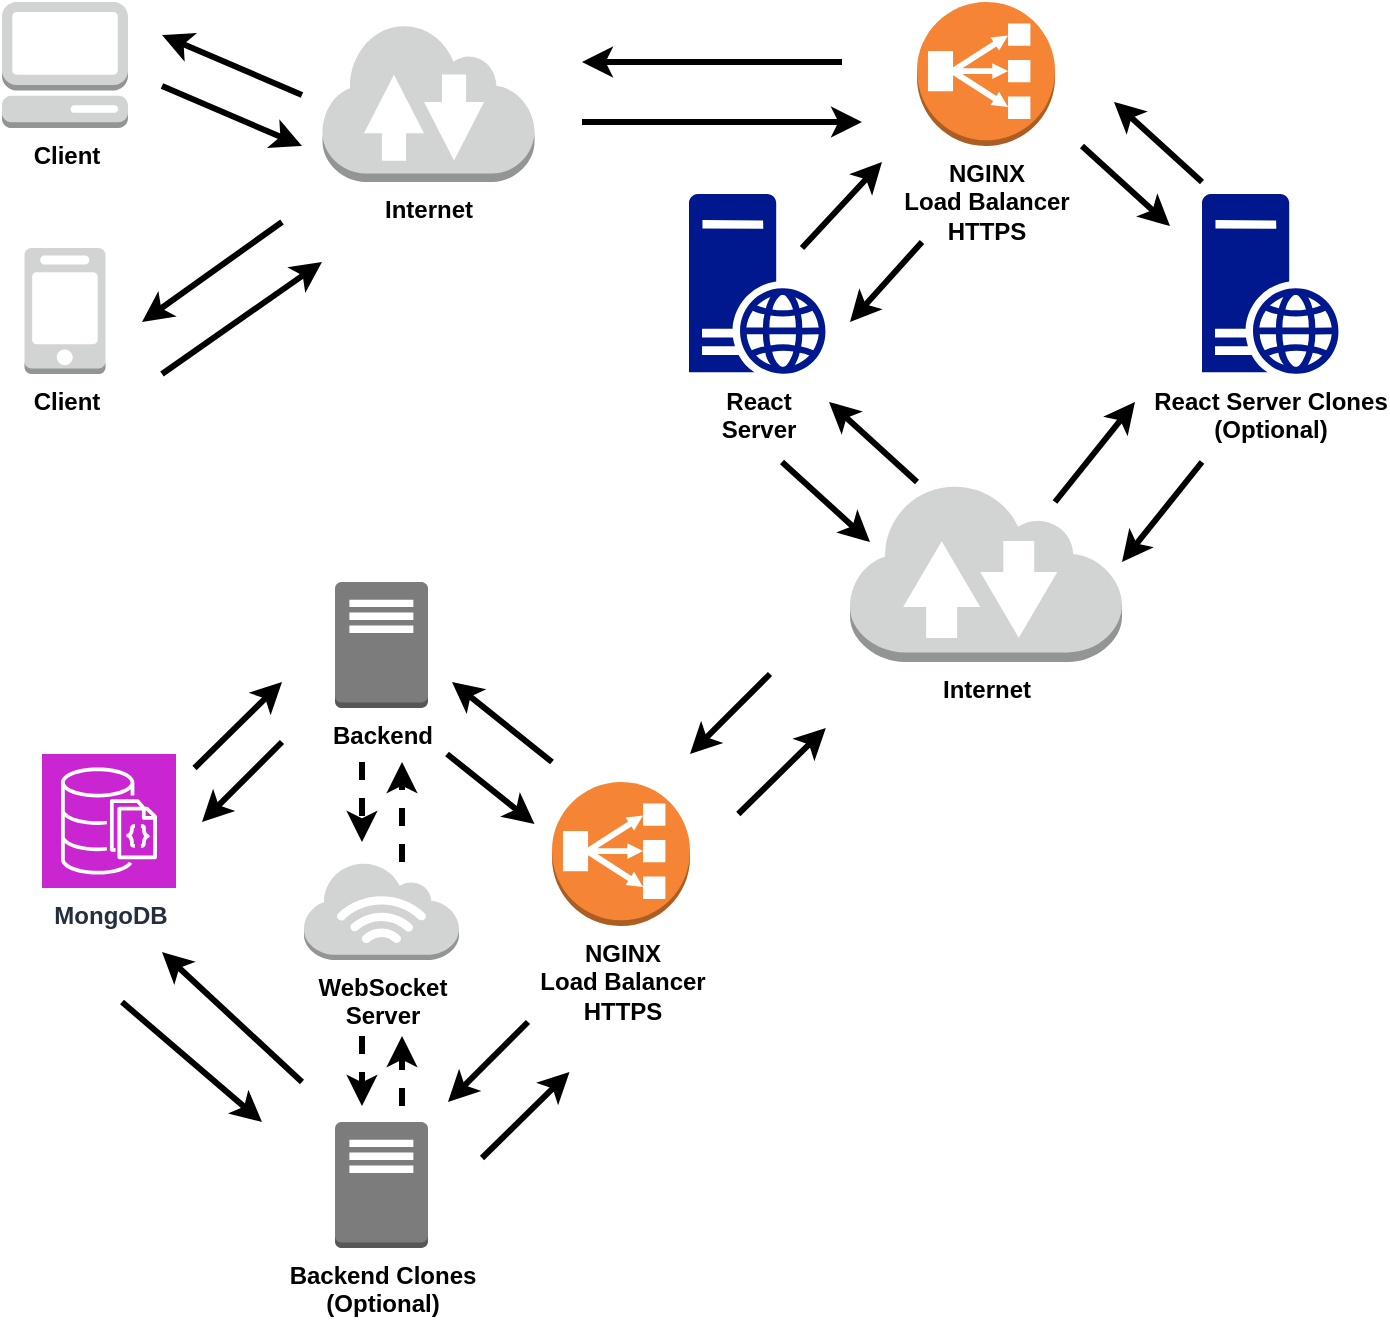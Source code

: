 <mxfile version="24.7.17">
  <diagram name="Page-1" id="HKqTI2_JEIQyIOguPmEl">
    <mxGraphModel dx="941" dy="644" grid="1" gridSize="10" guides="1" tooltips="1" connect="1" arrows="1" fold="1" page="1" pageScale="1" pageWidth="827" pageHeight="1169" math="0" shadow="0">
      <root>
        <mxCell id="0" />
        <mxCell id="1" parent="0" />
        <mxCell id="jXXNtBzPwnB1gkb1CUNf-20" value="&lt;b&gt;NGINX&lt;/b&gt;&lt;div&gt;&lt;b&gt;Load Balancer&lt;/b&gt;&lt;/div&gt;&lt;div&gt;&lt;b&gt;HTTPS&lt;/b&gt;&lt;/div&gt;" style="outlineConnect=0;dashed=0;verticalLabelPosition=bottom;verticalAlign=top;align=center;html=1;shape=mxgraph.aws3.classic_load_balancer;fillColor=#F58534;gradientColor=none;" parent="1" vertex="1">
          <mxGeometry x="345" y="440" width="69" height="72" as="geometry" />
        </mxCell>
        <mxCell id="jXXNtBzPwnB1gkb1CUNf-21" value="&lt;b&gt;MongoDB&lt;/b&gt;" style="sketch=0;points=[[0,0,0],[0.25,0,0],[0.5,0,0],[0.75,0,0],[1,0,0],[0,1,0],[0.25,1,0],[0.5,1,0],[0.75,1,0],[1,1,0],[0,0.25,0],[0,0.5,0],[0,0.75,0],[1,0.25,0],[1,0.5,0],[1,0.75,0]];outlineConnect=0;fontColor=#232F3E;fillColor=#C925D1;strokeColor=#ffffff;dashed=0;verticalLabelPosition=bottom;verticalAlign=top;align=center;html=1;fontSize=12;fontStyle=0;aspect=fixed;shape=mxgraph.aws4.resourceIcon;resIcon=mxgraph.aws4.documentdb_with_mongodb_compatibility;" parent="1" vertex="1">
          <mxGeometry x="90" y="426" width="67" height="67" as="geometry" />
        </mxCell>
        <mxCell id="jXXNtBzPwnB1gkb1CUNf-23" value="&lt;b&gt;Client&lt;/b&gt;" style="outlineConnect=0;dashed=0;verticalLabelPosition=bottom;verticalAlign=top;align=center;html=1;shape=mxgraph.aws3.management_console;fillColor=#D2D3D3;gradientColor=none;" parent="1" vertex="1">
          <mxGeometry x="70" y="50" width="63" height="63" as="geometry" />
        </mxCell>
        <mxCell id="jXXNtBzPwnB1gkb1CUNf-24" value="&lt;b&gt;Client&lt;/b&gt;" style="outlineConnect=0;dashed=0;verticalLabelPosition=bottom;verticalAlign=top;align=center;html=1;shape=mxgraph.aws3.mobile_client;fillColor=#D2D3D3;gradientColor=none;" parent="1" vertex="1">
          <mxGeometry x="81.25" y="173" width="40.5" height="63" as="geometry" />
        </mxCell>
        <mxCell id="jXXNtBzPwnB1gkb1CUNf-26" value="&lt;b&gt;React&lt;/b&gt;&lt;div&gt;&lt;b&gt;Server&lt;/b&gt;&lt;/div&gt;" style="sketch=0;aspect=fixed;pointerEvents=1;shadow=0;dashed=0;html=1;strokeColor=none;labelPosition=center;verticalLabelPosition=bottom;verticalAlign=top;align=center;fillColor=#00188D;shape=mxgraph.mscae.enterprise.web_server" parent="1" vertex="1">
          <mxGeometry x="413.5" y="146" width="68.4" height="90" as="geometry" />
        </mxCell>
        <mxCell id="jXXNtBzPwnB1gkb1CUNf-36" value="&lt;b&gt;Backend&lt;/b&gt;" style="outlineConnect=0;dashed=0;verticalLabelPosition=bottom;verticalAlign=top;align=center;html=1;shape=mxgraph.aws3.traditional_server;fillColor=#7D7C7C;gradientColor=none;" parent="1" vertex="1">
          <mxGeometry x="236.5" y="340" width="46.5" height="63" as="geometry" />
        </mxCell>
        <mxCell id="jXXNtBzPwnB1gkb1CUNf-37" value="&lt;b&gt;Backend Clones&lt;/b&gt;&lt;div&gt;&lt;b&gt;(Optional)&lt;/b&gt;&lt;/div&gt;" style="outlineConnect=0;dashed=0;verticalLabelPosition=bottom;verticalAlign=top;align=center;html=1;shape=mxgraph.aws3.traditional_server;fillColor=#7D7C7C;gradientColor=none;" parent="1" vertex="1">
          <mxGeometry x="236.5" y="610" width="46.5" height="63" as="geometry" />
        </mxCell>
        <mxCell id="jXXNtBzPwnB1gkb1CUNf-40" value="&lt;b&gt;NGINX&lt;/b&gt;&lt;div&gt;&lt;b&gt;Load Balancer&lt;/b&gt;&lt;/div&gt;&lt;div&gt;&lt;b&gt;HTTPS&lt;/b&gt;&lt;/div&gt;" style="outlineConnect=0;dashed=0;verticalLabelPosition=bottom;verticalAlign=top;align=center;html=1;shape=mxgraph.aws3.classic_load_balancer;fillColor=#F58534;gradientColor=none;" parent="1" vertex="1">
          <mxGeometry x="527.5" y="50" width="69" height="72" as="geometry" />
        </mxCell>
        <mxCell id="7vgGb84tIFyLyFl8BfHy-1" value="&lt;b&gt;React&amp;nbsp;&lt;/b&gt;&lt;b style=&quot;background-color: initial;&quot;&gt;Server Clones&lt;/b&gt;&lt;div&gt;&lt;b style=&quot;background-color: initial;&quot;&gt;(Optional)&lt;/b&gt;&lt;/div&gt;" style="sketch=0;aspect=fixed;pointerEvents=1;shadow=0;dashed=0;html=1;strokeColor=none;labelPosition=center;verticalLabelPosition=bottom;verticalAlign=top;align=center;fillColor=#00188D;shape=mxgraph.mscae.enterprise.web_server" parent="1" vertex="1">
          <mxGeometry x="670" y="146" width="68.4" height="90" as="geometry" />
        </mxCell>
        <mxCell id="7vgGb84tIFyLyFl8BfHy-2" value="&lt;b&gt;Internet&lt;/b&gt;" style="outlineConnect=0;dashed=0;verticalLabelPosition=bottom;verticalAlign=top;align=center;html=1;shape=mxgraph.aws3.internet_2;fillColor=#D2D3D3;gradientColor=none;" parent="1" vertex="1">
          <mxGeometry x="230.25" y="60" width="106" height="80" as="geometry" />
        </mxCell>
        <mxCell id="7vgGb84tIFyLyFl8BfHy-3" value="&lt;b&gt;Internet&lt;/b&gt;" style="outlineConnect=0;dashed=0;verticalLabelPosition=bottom;verticalAlign=top;align=center;html=1;shape=mxgraph.aws3.internet_2;fillColor=#D2D3D3;gradientColor=none;" parent="1" vertex="1">
          <mxGeometry x="494" y="290" width="136" height="90" as="geometry" />
        </mxCell>
        <mxCell id="7vgGb84tIFyLyFl8BfHy-4" value="" style="endArrow=classic;html=1;rounded=0;strokeWidth=3;" parent="1" edge="1">
          <mxGeometry width="50" height="50" relative="1" as="geometry">
            <mxPoint x="460" y="280" as="sourcePoint" />
            <mxPoint x="504" y="320" as="targetPoint" />
          </mxGeometry>
        </mxCell>
        <mxCell id="7vgGb84tIFyLyFl8BfHy-5" value="" style="endArrow=classic;html=1;rounded=0;strokeWidth=3;" parent="1" edge="1">
          <mxGeometry width="50" height="50" relative="1" as="geometry">
            <mxPoint x="527.5" y="290" as="sourcePoint" />
            <mxPoint x="483.5" y="250" as="targetPoint" />
          </mxGeometry>
        </mxCell>
        <mxCell id="7vgGb84tIFyLyFl8BfHy-7" value="" style="endArrow=classic;html=1;rounded=0;strokeWidth=3;" parent="1" edge="1">
          <mxGeometry width="50" height="50" relative="1" as="geometry">
            <mxPoint x="596.5" y="300" as="sourcePoint" />
            <mxPoint x="636.5" y="250" as="targetPoint" />
          </mxGeometry>
        </mxCell>
        <mxCell id="7vgGb84tIFyLyFl8BfHy-8" value="" style="endArrow=classic;html=1;rounded=0;strokeWidth=3;" parent="1" edge="1">
          <mxGeometry width="50" height="50" relative="1" as="geometry">
            <mxPoint x="150" y="236" as="sourcePoint" />
            <mxPoint x="230" y="180" as="targetPoint" />
          </mxGeometry>
        </mxCell>
        <mxCell id="7vgGb84tIFyLyFl8BfHy-9" value="" style="endArrow=classic;html=1;rounded=0;strokeWidth=3;" parent="1" edge="1">
          <mxGeometry width="50" height="50" relative="1" as="geometry">
            <mxPoint x="210" y="160" as="sourcePoint" />
            <mxPoint x="140" y="210" as="targetPoint" />
          </mxGeometry>
        </mxCell>
        <mxCell id="7vgGb84tIFyLyFl8BfHy-10" value="" style="endArrow=classic;html=1;rounded=0;strokeWidth=3;" parent="1" edge="1">
          <mxGeometry width="50" height="50" relative="1" as="geometry">
            <mxPoint x="150" y="92" as="sourcePoint" />
            <mxPoint x="220" y="122" as="targetPoint" />
          </mxGeometry>
        </mxCell>
        <mxCell id="7vgGb84tIFyLyFl8BfHy-11" value="" style="endArrow=classic;html=1;rounded=0;strokeWidth=3;" parent="1" edge="1">
          <mxGeometry width="50" height="50" relative="1" as="geometry">
            <mxPoint x="220" y="96.5" as="sourcePoint" />
            <mxPoint x="150" y="66.5" as="targetPoint" />
          </mxGeometry>
        </mxCell>
        <mxCell id="7vgGb84tIFyLyFl8BfHy-12" value="" style="endArrow=classic;html=1;rounded=0;strokeWidth=3;" parent="1" edge="1">
          <mxGeometry width="50" height="50" relative="1" as="geometry">
            <mxPoint x="360" y="110" as="sourcePoint" />
            <mxPoint x="500" y="110" as="targetPoint" />
          </mxGeometry>
        </mxCell>
        <mxCell id="7vgGb84tIFyLyFl8BfHy-13" value="" style="endArrow=classic;html=1;rounded=0;strokeWidth=3;" parent="1" edge="1">
          <mxGeometry width="50" height="50" relative="1" as="geometry">
            <mxPoint x="490" y="80" as="sourcePoint" />
            <mxPoint x="360" y="80" as="targetPoint" />
          </mxGeometry>
        </mxCell>
        <mxCell id="7vgGb84tIFyLyFl8BfHy-16" value="" style="endArrow=classic;html=1;rounded=0;strokeWidth=3;" parent="1" edge="1">
          <mxGeometry width="50" height="50" relative="1" as="geometry">
            <mxPoint x="670" y="280" as="sourcePoint" />
            <mxPoint x="630" y="330" as="targetPoint" />
          </mxGeometry>
        </mxCell>
        <mxCell id="7vgGb84tIFyLyFl8BfHy-17" value="" style="endArrow=classic;html=1;rounded=0;strokeWidth=3;" parent="1" edge="1">
          <mxGeometry width="50" height="50" relative="1" as="geometry">
            <mxPoint x="610" y="122" as="sourcePoint" />
            <mxPoint x="654" y="162" as="targetPoint" />
          </mxGeometry>
        </mxCell>
        <mxCell id="7vgGb84tIFyLyFl8BfHy-18" value="" style="endArrow=classic;html=1;rounded=0;strokeWidth=3;" parent="1" edge="1">
          <mxGeometry width="50" height="50" relative="1" as="geometry">
            <mxPoint x="670" y="140" as="sourcePoint" />
            <mxPoint x="626" y="100" as="targetPoint" />
          </mxGeometry>
        </mxCell>
        <mxCell id="7vgGb84tIFyLyFl8BfHy-19" value="" style="endArrow=classic;html=1;rounded=0;strokeWidth=3;" parent="1" edge="1">
          <mxGeometry width="50" height="50" relative="1" as="geometry">
            <mxPoint x="470" y="173" as="sourcePoint" />
            <mxPoint x="510" y="130" as="targetPoint" />
          </mxGeometry>
        </mxCell>
        <mxCell id="7vgGb84tIFyLyFl8BfHy-20" value="" style="endArrow=classic;html=1;rounded=0;strokeWidth=3;" parent="1" edge="1">
          <mxGeometry width="50" height="50" relative="1" as="geometry">
            <mxPoint x="530" y="170" as="sourcePoint" />
            <mxPoint x="494" y="210" as="targetPoint" />
          </mxGeometry>
        </mxCell>
        <mxCell id="7vgGb84tIFyLyFl8BfHy-21" value="" style="endArrow=classic;html=1;rounded=0;strokeWidth=3;" parent="1" edge="1">
          <mxGeometry width="50" height="50" relative="1" as="geometry">
            <mxPoint x="130" y="550" as="sourcePoint" />
            <mxPoint x="200" y="610" as="targetPoint" />
          </mxGeometry>
        </mxCell>
        <mxCell id="7vgGb84tIFyLyFl8BfHy-22" value="" style="endArrow=classic;html=1;rounded=0;strokeWidth=3;" parent="1" edge="1">
          <mxGeometry width="50" height="50" relative="1" as="geometry">
            <mxPoint x="220" y="590" as="sourcePoint" />
            <mxPoint x="150" y="525" as="targetPoint" />
          </mxGeometry>
        </mxCell>
        <mxCell id="7vgGb84tIFyLyFl8BfHy-24" value="" style="endArrow=classic;html=1;rounded=0;strokeWidth=3;" parent="1" edge="1">
          <mxGeometry width="50" height="50" relative="1" as="geometry">
            <mxPoint x="210" y="420" as="sourcePoint" />
            <mxPoint x="170" y="460" as="targetPoint" />
          </mxGeometry>
        </mxCell>
        <mxCell id="7vgGb84tIFyLyFl8BfHy-25" value="" style="endArrow=classic;html=1;rounded=0;strokeWidth=3;" parent="1" edge="1">
          <mxGeometry width="50" height="50" relative="1" as="geometry">
            <mxPoint x="166.25" y="433" as="sourcePoint" />
            <mxPoint x="210" y="390" as="targetPoint" />
          </mxGeometry>
        </mxCell>
        <mxCell id="7vgGb84tIFyLyFl8BfHy-26" value="" style="endArrow=classic;html=1;rounded=0;strokeWidth=3;" parent="1" edge="1">
          <mxGeometry width="50" height="50" relative="1" as="geometry">
            <mxPoint x="310" y="628" as="sourcePoint" />
            <mxPoint x="353.75" y="585" as="targetPoint" />
          </mxGeometry>
        </mxCell>
        <mxCell id="7vgGb84tIFyLyFl8BfHy-27" value="" style="endArrow=classic;html=1;rounded=0;strokeWidth=3;" parent="1" edge="1">
          <mxGeometry width="50" height="50" relative="1" as="geometry">
            <mxPoint x="333" y="560" as="sourcePoint" />
            <mxPoint x="293" y="600" as="targetPoint" />
          </mxGeometry>
        </mxCell>
        <mxCell id="7vgGb84tIFyLyFl8BfHy-28" value="" style="endArrow=classic;html=1;rounded=0;strokeWidth=3;" parent="1" edge="1">
          <mxGeometry width="50" height="50" relative="1" as="geometry">
            <mxPoint x="345" y="430" as="sourcePoint" />
            <mxPoint x="295" y="390" as="targetPoint" />
          </mxGeometry>
        </mxCell>
        <mxCell id="7vgGb84tIFyLyFl8BfHy-29" value="" style="endArrow=classic;html=1;rounded=0;strokeWidth=3;" parent="1" edge="1">
          <mxGeometry width="50" height="50" relative="1" as="geometry">
            <mxPoint x="292.5" y="426" as="sourcePoint" />
            <mxPoint x="336.25" y="461" as="targetPoint" />
          </mxGeometry>
        </mxCell>
        <mxCell id="7vgGb84tIFyLyFl8BfHy-30" value="" style="endArrow=classic;html=1;rounded=0;strokeWidth=3;" parent="1" edge="1">
          <mxGeometry width="50" height="50" relative="1" as="geometry">
            <mxPoint x="438.15" y="456" as="sourcePoint" />
            <mxPoint x="481.9" y="413" as="targetPoint" />
          </mxGeometry>
        </mxCell>
        <mxCell id="7vgGb84tIFyLyFl8BfHy-31" value="" style="endArrow=classic;html=1;rounded=0;strokeWidth=3;" parent="1" edge="1">
          <mxGeometry width="50" height="50" relative="1" as="geometry">
            <mxPoint x="454" y="386" as="sourcePoint" />
            <mxPoint x="414" y="426" as="targetPoint" />
          </mxGeometry>
        </mxCell>
        <mxCell id="7vgGb84tIFyLyFl8BfHy-34" value="&lt;b&gt;WebSocket&lt;/b&gt;&lt;div&gt;&lt;b&gt;Server&lt;/b&gt;&lt;/div&gt;" style="outlineConnect=0;dashed=0;verticalLabelPosition=bottom;verticalAlign=top;align=center;html=1;shape=mxgraph.aws3.internet_3;fillColor=#D2D3D3;gradientColor=none;" parent="1" vertex="1">
          <mxGeometry x="221" y="480" width="77.5" height="49" as="geometry" />
        </mxCell>
        <mxCell id="7vgGb84tIFyLyFl8BfHy-43" value="" style="html=1;labelBackgroundColor=#ffffff;startArrow=none;startFill=0;startSize=6;endArrow=classic;endFill=1;endSize=6;jettySize=auto;orthogonalLoop=1;strokeWidth=3;dashed=1;fontSize=14;rounded=0;" parent="1" edge="1">
          <mxGeometry width="60" height="60" relative="1" as="geometry">
            <mxPoint x="270" y="480" as="sourcePoint" />
            <mxPoint x="270" y="430" as="targetPoint" />
          </mxGeometry>
        </mxCell>
        <mxCell id="7vgGb84tIFyLyFl8BfHy-44" value="" style="html=1;labelBackgroundColor=#ffffff;startArrow=none;startFill=0;startSize=6;endArrow=classic;endFill=1;endSize=6;jettySize=auto;orthogonalLoop=1;strokeWidth=3;dashed=1;fontSize=14;rounded=0;" parent="1" edge="1">
          <mxGeometry width="60" height="60" relative="1" as="geometry">
            <mxPoint x="250" y="430" as="sourcePoint" />
            <mxPoint x="250" y="470" as="targetPoint" />
          </mxGeometry>
        </mxCell>
        <mxCell id="7vgGb84tIFyLyFl8BfHy-45" value="" style="html=1;labelBackgroundColor=#ffffff;startArrow=none;startFill=0;startSize=6;endArrow=classic;endFill=1;endSize=6;jettySize=auto;orthogonalLoop=1;strokeWidth=3;dashed=1;fontSize=14;rounded=0;" parent="1" edge="1">
          <mxGeometry width="60" height="60" relative="1" as="geometry">
            <mxPoint x="270" y="602" as="sourcePoint" />
            <mxPoint x="270" y="567" as="targetPoint" />
          </mxGeometry>
        </mxCell>
        <mxCell id="7vgGb84tIFyLyFl8BfHy-46" value="" style="html=1;labelBackgroundColor=#ffffff;startArrow=none;startFill=0;startSize=6;endArrow=classic;endFill=1;endSize=6;jettySize=auto;orthogonalLoop=1;strokeWidth=3;dashed=1;fontSize=14;rounded=0;" parent="1" edge="1">
          <mxGeometry width="60" height="60" relative="1" as="geometry">
            <mxPoint x="250" y="567" as="sourcePoint" />
            <mxPoint x="250" y="602" as="targetPoint" />
          </mxGeometry>
        </mxCell>
      </root>
    </mxGraphModel>
  </diagram>
</mxfile>
